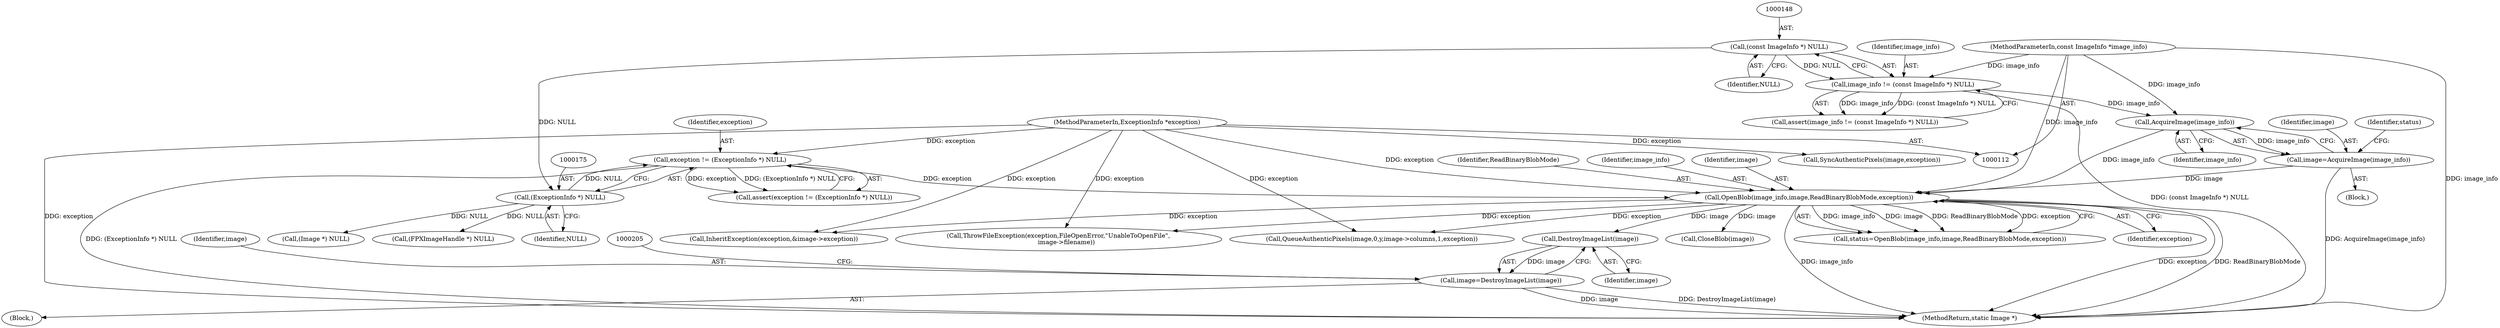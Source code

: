 digraph "0_ImageMagick_f6e9d0d9955e85bdd7540b251cd50d598dacc5e6_19@pointer" {
"1000201" [label="(Call,DestroyImageList(image))"];
"1000189" [label="(Call,OpenBlob(image_info,image,ReadBinaryBlobMode,exception))"];
"1000185" [label="(Call,AcquireImage(image_info))"];
"1000145" [label="(Call,image_info != (const ImageInfo *) NULL)"];
"1000113" [label="(MethodParameterIn,const ImageInfo *image_info)"];
"1000147" [label="(Call,(const ImageInfo *) NULL)"];
"1000183" [label="(Call,image=AcquireImage(image_info))"];
"1000172" [label="(Call,exception != (ExceptionInfo *) NULL)"];
"1000114" [label="(MethodParameterIn,ExceptionInfo *exception)"];
"1000174" [label="(Call,(ExceptionInfo *) NULL)"];
"1000199" [label="(Call,image=DestroyImageList(image))"];
"1000204" [label="(Call,(Image *) NULL)"];
"1000171" [label="(Call,assert(exception != (ExceptionInfo *) NULL))"];
"1000149" [label="(Identifier,NULL)"];
"1000176" [label="(Identifier,NULL)"];
"1000201" [label="(Call,DestroyImageList(image))"];
"1000147" [label="(Call,(const ImageInfo *) NULL)"];
"1000146" [label="(Identifier,image_info)"];
"1000193" [label="(Identifier,exception)"];
"1000202" [label="(Identifier,image)"];
"1000933" [label="(Call,QueueAuthenticPixels(image,0,y,image->columns,1,exception))"];
"1000198" [label="(Block,)"];
"1000184" [label="(Identifier,image)"];
"1000691" [label="(Call,InheritException(exception,&image->exception))"];
"1000189" [label="(Call,OpenBlob(image_info,image,ReadBinaryBlobMode,exception))"];
"1000192" [label="(Identifier,ReadBinaryBlobMode)"];
"1001229" [label="(MethodReturn,static Image *)"];
"1000114" [label="(MethodParameterIn,ExceptionInfo *exception)"];
"1000272" [label="(Call,ThrowFileException(exception,FileOpenError,\"UnableToOpenFile\",\n        image->filename))"];
"1000186" [label="(Identifier,image_info)"];
"1000190" [label="(Identifier,image_info)"];
"1000174" [label="(Call,(ExceptionInfo *) NULL)"];
"1000115" [label="(Block,)"];
"1000191" [label="(Identifier,image)"];
"1000188" [label="(Identifier,status)"];
"1000187" [label="(Call,status=OpenBlob(image_info,image,ReadBinaryBlobMode,exception))"];
"1000200" [label="(Identifier,image)"];
"1000173" [label="(Identifier,exception)"];
"1000183" [label="(Call,image=AcquireImage(image_info))"];
"1001194" [label="(Call,SyncAuthenticPixels(image,exception))"];
"1000199" [label="(Call,image=DestroyImageList(image))"];
"1000113" [label="(MethodParameterIn,const ImageInfo *image_info)"];
"1000209" [label="(Call,CloseBlob(image))"];
"1000246" [label="(Call,(FPXImageHandle *) NULL)"];
"1000145" [label="(Call,image_info != (const ImageInfo *) NULL)"];
"1000172" [label="(Call,exception != (ExceptionInfo *) NULL)"];
"1000185" [label="(Call,AcquireImage(image_info))"];
"1000144" [label="(Call,assert(image_info != (const ImageInfo *) NULL))"];
"1000201" -> "1000199"  [label="AST: "];
"1000201" -> "1000202"  [label="CFG: "];
"1000202" -> "1000201"  [label="AST: "];
"1000199" -> "1000201"  [label="CFG: "];
"1000201" -> "1000199"  [label="DDG: image"];
"1000189" -> "1000201"  [label="DDG: image"];
"1000189" -> "1000187"  [label="AST: "];
"1000189" -> "1000193"  [label="CFG: "];
"1000190" -> "1000189"  [label="AST: "];
"1000191" -> "1000189"  [label="AST: "];
"1000192" -> "1000189"  [label="AST: "];
"1000193" -> "1000189"  [label="AST: "];
"1000187" -> "1000189"  [label="CFG: "];
"1000189" -> "1001229"  [label="DDG: image_info"];
"1000189" -> "1001229"  [label="DDG: exception"];
"1000189" -> "1001229"  [label="DDG: ReadBinaryBlobMode"];
"1000189" -> "1000187"  [label="DDG: image_info"];
"1000189" -> "1000187"  [label="DDG: image"];
"1000189" -> "1000187"  [label="DDG: ReadBinaryBlobMode"];
"1000189" -> "1000187"  [label="DDG: exception"];
"1000185" -> "1000189"  [label="DDG: image_info"];
"1000113" -> "1000189"  [label="DDG: image_info"];
"1000183" -> "1000189"  [label="DDG: image"];
"1000172" -> "1000189"  [label="DDG: exception"];
"1000114" -> "1000189"  [label="DDG: exception"];
"1000189" -> "1000209"  [label="DDG: image"];
"1000189" -> "1000272"  [label="DDG: exception"];
"1000189" -> "1000691"  [label="DDG: exception"];
"1000189" -> "1000933"  [label="DDG: exception"];
"1000185" -> "1000183"  [label="AST: "];
"1000185" -> "1000186"  [label="CFG: "];
"1000186" -> "1000185"  [label="AST: "];
"1000183" -> "1000185"  [label="CFG: "];
"1000185" -> "1000183"  [label="DDG: image_info"];
"1000145" -> "1000185"  [label="DDG: image_info"];
"1000113" -> "1000185"  [label="DDG: image_info"];
"1000145" -> "1000144"  [label="AST: "];
"1000145" -> "1000147"  [label="CFG: "];
"1000146" -> "1000145"  [label="AST: "];
"1000147" -> "1000145"  [label="AST: "];
"1000144" -> "1000145"  [label="CFG: "];
"1000145" -> "1001229"  [label="DDG: (const ImageInfo *) NULL"];
"1000145" -> "1000144"  [label="DDG: image_info"];
"1000145" -> "1000144"  [label="DDG: (const ImageInfo *) NULL"];
"1000113" -> "1000145"  [label="DDG: image_info"];
"1000147" -> "1000145"  [label="DDG: NULL"];
"1000113" -> "1000112"  [label="AST: "];
"1000113" -> "1001229"  [label="DDG: image_info"];
"1000147" -> "1000149"  [label="CFG: "];
"1000148" -> "1000147"  [label="AST: "];
"1000149" -> "1000147"  [label="AST: "];
"1000147" -> "1000174"  [label="DDG: NULL"];
"1000183" -> "1000115"  [label="AST: "];
"1000184" -> "1000183"  [label="AST: "];
"1000188" -> "1000183"  [label="CFG: "];
"1000183" -> "1001229"  [label="DDG: AcquireImage(image_info)"];
"1000172" -> "1000171"  [label="AST: "];
"1000172" -> "1000174"  [label="CFG: "];
"1000173" -> "1000172"  [label="AST: "];
"1000174" -> "1000172"  [label="AST: "];
"1000171" -> "1000172"  [label="CFG: "];
"1000172" -> "1001229"  [label="DDG: (ExceptionInfo *) NULL"];
"1000172" -> "1000171"  [label="DDG: exception"];
"1000172" -> "1000171"  [label="DDG: (ExceptionInfo *) NULL"];
"1000114" -> "1000172"  [label="DDG: exception"];
"1000174" -> "1000172"  [label="DDG: NULL"];
"1000114" -> "1000112"  [label="AST: "];
"1000114" -> "1001229"  [label="DDG: exception"];
"1000114" -> "1000272"  [label="DDG: exception"];
"1000114" -> "1000691"  [label="DDG: exception"];
"1000114" -> "1000933"  [label="DDG: exception"];
"1000114" -> "1001194"  [label="DDG: exception"];
"1000174" -> "1000176"  [label="CFG: "];
"1000175" -> "1000174"  [label="AST: "];
"1000176" -> "1000174"  [label="AST: "];
"1000174" -> "1000204"  [label="DDG: NULL"];
"1000174" -> "1000246"  [label="DDG: NULL"];
"1000199" -> "1000198"  [label="AST: "];
"1000200" -> "1000199"  [label="AST: "];
"1000205" -> "1000199"  [label="CFG: "];
"1000199" -> "1001229"  [label="DDG: DestroyImageList(image)"];
"1000199" -> "1001229"  [label="DDG: image"];
}
